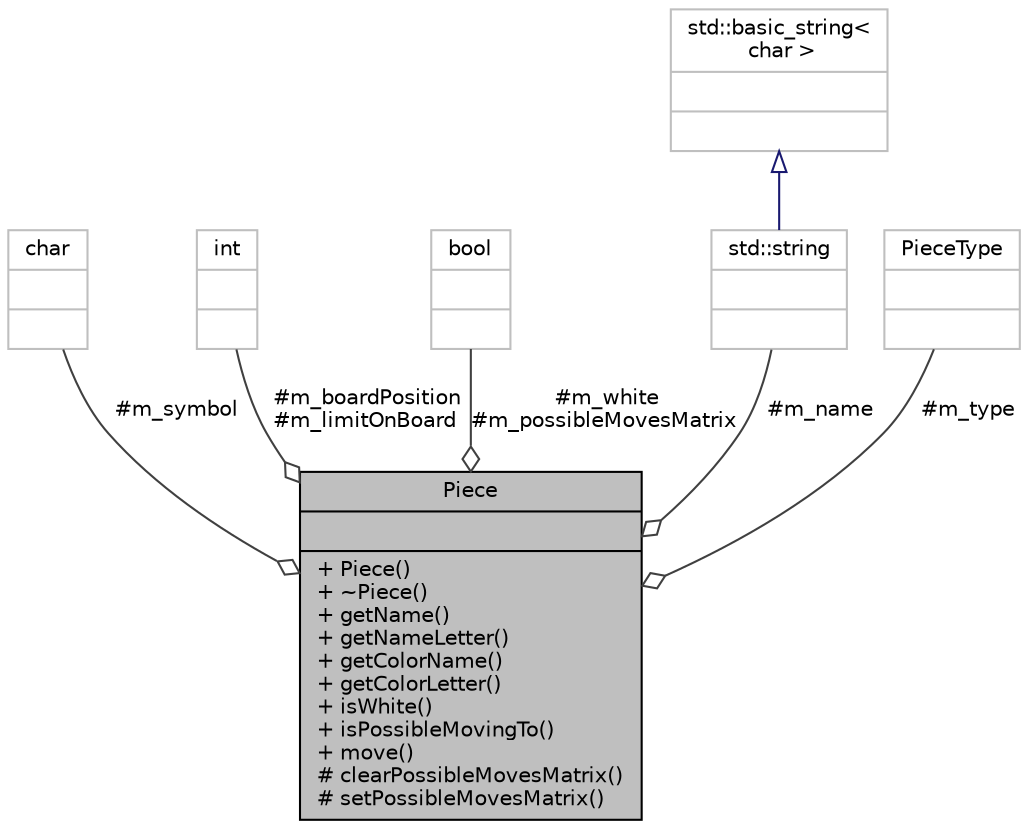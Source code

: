 digraph "Piece"
{
 // LATEX_PDF_SIZE
  edge [fontname="Helvetica",fontsize="10",labelfontname="Helvetica",labelfontsize="10"];
  node [fontname="Helvetica",fontsize="10",shape=record];
  Node1 [label="{Piece\n||+ Piece()\l+ ~Piece()\l+ getName()\l+ getNameLetter()\l+ getColorName()\l+ getColorLetter()\l+ isWhite()\l+ isPossibleMovingTo()\l+ move()\l# clearPossibleMovesMatrix()\l# setPossibleMovesMatrix()\l}",height=0.2,width=0.4,color="black", fillcolor="grey75", style="filled", fontcolor="black",tooltip=" "];
  Node2 -> Node1 [color="grey25",fontsize="10",style="solid",label=" #m_symbol" ,arrowhead="odiamond",fontname="Helvetica"];
  Node2 [label="{char\n||}",height=0.2,width=0.4,color="grey75", fillcolor="white", style="filled",tooltip=" "];
  Node3 -> Node1 [color="grey25",fontsize="10",style="solid",label=" #m_boardPosition\n#m_limitOnBoard" ,arrowhead="odiamond",fontname="Helvetica"];
  Node3 [label="{int\n||}",height=0.2,width=0.4,color="grey75", fillcolor="white", style="filled",tooltip=" "];
  Node4 -> Node1 [color="grey25",fontsize="10",style="solid",label=" #m_white\n#m_possibleMovesMatrix" ,arrowhead="odiamond",fontname="Helvetica"];
  Node4 [label="{bool\n||}",height=0.2,width=0.4,color="grey75", fillcolor="white", style="filled",tooltip=" "];
  Node5 -> Node1 [color="grey25",fontsize="10",style="solid",label=" #m_name" ,arrowhead="odiamond",fontname="Helvetica"];
  Node5 [label="{std::string\n||}",height=0.2,width=0.4,color="grey75", fillcolor="white", style="filled",tooltip="STL class."];
  Node6 -> Node5 [dir="back",color="midnightblue",fontsize="10",style="solid",arrowtail="onormal",fontname="Helvetica"];
  Node6 [label="{std::basic_string\<\l char \>\n||}",height=0.2,width=0.4,color="grey75", fillcolor="white", style="filled",tooltip="STL class."];
  Node7 -> Node1 [color="grey25",fontsize="10",style="solid",label=" #m_type" ,arrowhead="odiamond",fontname="Helvetica"];
  Node7 [label="{PieceType\n||}",height=0.2,width=0.4,color="grey75", fillcolor="white", style="filled",tooltip=" "];
}
